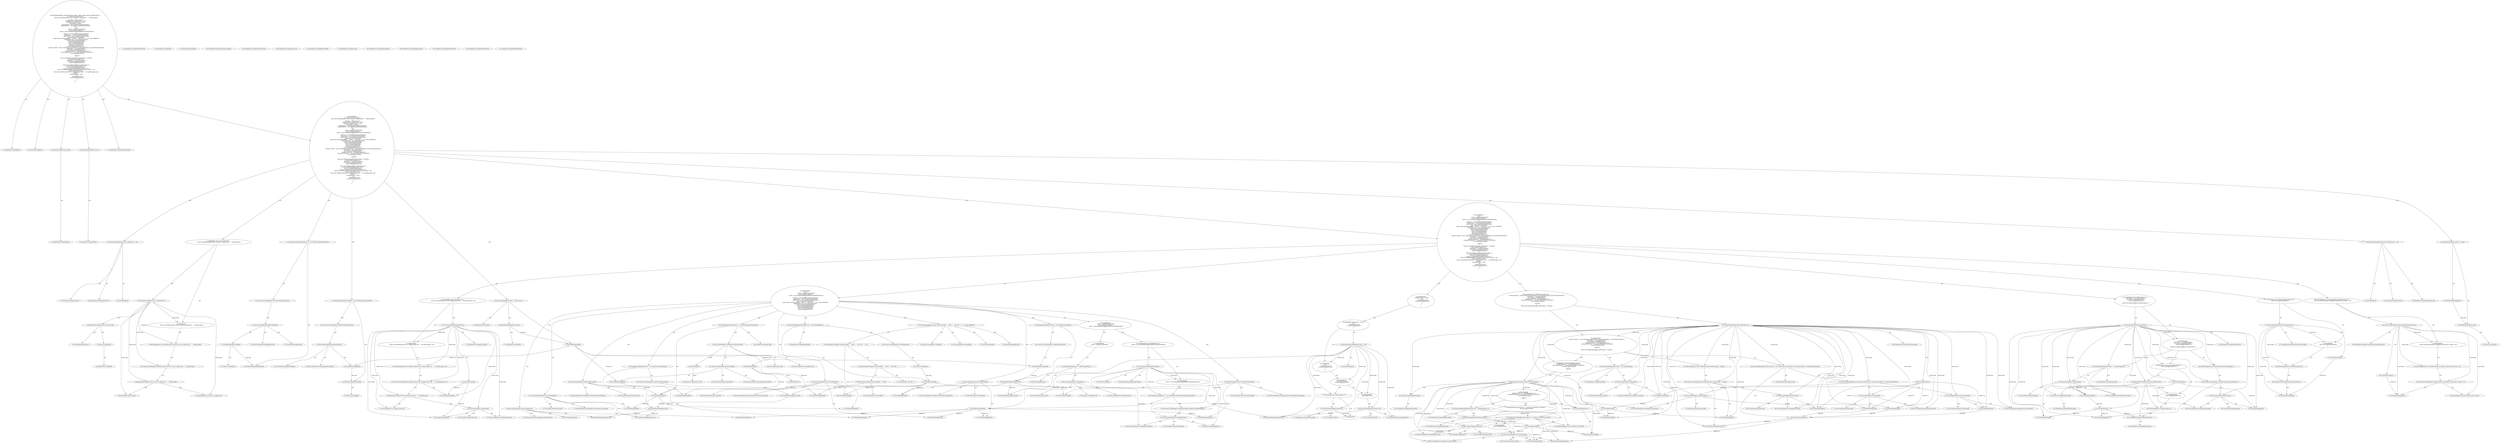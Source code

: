 digraph "parse#?,Project,Object" {
0 [label="2:CtTypeReferenceImpl@void" shape=ellipse]
1 [label="2:CtVirtualElement@parse" shape=ellipse]
2 [label="2:CtParameterImpl@Project project" shape=ellipse]
3 [label="2:CtTypeReferenceImpl@Project" shape=ellipse]
4 [label="2:CtParameterImpl@Object source" shape=ellipse]
5 [label="2:CtTypeReferenceImpl@Object" shape=ellipse]
6 [label="2:CtTypeReferenceImpl@BuildException" shape=ellipse]
7 [label="3:CtVariableReadImpl@source" shape=ellipse]
8 [label="3:CtTypeAccessImpl@File" shape=ellipse]
9 [label="3:CtTypeReferenceImpl@File" shape=ellipse]
10 [label="3:CtBinaryOperatorImpl@(source instanceof File)" shape=ellipse]
11 [label="3:CtUnaryOperatorImpl@!(source instanceof File)" shape=ellipse]
12 [label="4:CtTypeReferenceImpl@BuildException" shape=ellipse]
13 [label="4:CtLiteralImpl@\"Only File source supported by \"" shape=ellipse]
14 [label="4:CtLiteralImpl@\"default plugin\"" shape=ellipse]
15 [label="4:CtBinaryOperatorImpl@\"Only File source supported by \" + \"default plugin\"" shape=ellipse]
16 [label="4:CtConstructorCallImpl@new BuildException(\"Only File source supported by \" + \"default plugin\")" shape=ellipse]
17 [label="4:CtThrowImpl@throw new BuildException(\"Only File source supported by \" + \"default plugin\")" shape=ellipse]
18 [label="3:CtBlockImpl@\{
    throw new BuildException(\"Only File source supported by \" + \"default plugin\");
\}" shape=ellipse]
19 [label="3:CtIfImpl@if (!(source instanceof File)) \{
    throw new BuildException(\"Only File source supported by \" + \"default plugin\");
\}" shape=ellipse]
20 [label="6:CtTypeReferenceImpl@File" shape=ellipse]
21 [label="6:CtVariableReadImpl@((File) (source))" shape=ellipse]
22 [label="6:CtTypeReferenceImpl@File" shape=ellipse]
23 [label="6:CtVirtualElement@bFile" shape=ellipse]
24 [label="6:CtLocalVariableImpl@File bFile = ((File) (source))" shape=ellipse]
25 [label="7:CtTypeReferenceImpl@FileInputStream" shape=ellipse]
26 [label="7:CtLiteralImpl@null" shape=ellipse]
27 [label="7:CtVirtualElement@inputStream" shape=ellipse]
28 [label="7:CtLocalVariableImpl@FileInputStream inputStream = null" shape=ellipse]
29 [label="8:CtTypeReferenceImpl@InputSource" shape=ellipse]
30 [label="8:CtLiteralImpl@null" shape=ellipse]
31 [label="8:CtVirtualElement@inputSource" shape=ellipse]
32 [label="8:CtLocalVariableImpl@InputSource inputSource = null" shape=ellipse]
33 [label="9:CtFieldWriteImpl@this.project" shape=ellipse]
34 [label="9:CtThisAccessImpl@this" shape=ellipse]
35 [label="9:CtVariableReadImpl@project" shape=ellipse]
36 [label="9:CtAssignmentImpl@this.project = project" shape=ellipse]
37 [label="10:CtFieldWriteImpl@this.buildFile" shape=ellipse]
38 [label="10:CtThisAccessImpl@this" shape=ellipse]
39 [label="10:CtTypeReferenceImpl@File" shape=ellipse]
40 [label="10:CtExecutableReferenceImpl@getAbsolutePath()" shape=ellipse]
41 [label="10:CtVirtualElement@getAbsolutePath" shape=ellipse]
42 [label="10:CtVariableReadImpl@bFile" shape=ellipse]
43 [label="10:CtInvocationImpl@bFile.getAbsolutePath()" shape=ellipse]
44 [label="10:CtConstructorCallImpl@new File(bFile.getAbsolutePath())" shape=ellipse]
45 [label="10:CtAssignmentImpl@this.buildFile = new File(bFile.getAbsolutePath())" shape=ellipse]
46 [label="11:CtFieldWriteImpl@buildFileParent" shape=ellipse]
47 [label="11:CtTypeReferenceImpl@File" shape=ellipse]
48 [label="11:CtExecutableReferenceImpl@getParent()" shape=ellipse]
49 [label="11:CtVirtualElement@getParent" shape=ellipse]
50 [label="11:CtThisAccessImpl@this" shape=ellipse]
51 [label="11:CtFieldReadImpl@this.buildFile" shape=ellipse]
52 [label="11:CtInvocationImpl@this.buildFile.getParent()" shape=ellipse]
53 [label="11:CtConstructorCallImpl@new File(this.buildFile.getParent())" shape=ellipse]
54 [label="11:CtAssignmentImpl@buildFileParent = new File(this.buildFile.getParent())" shape=ellipse]
55 [label="14:CtFieldWriteImpl@parser" shape=ellipse]
56 [label="14:CtExecutableReferenceImpl@getParser()" shape=ellipse]
57 [label="14:CtVirtualElement@getParser" shape=ellipse]
58 [label="14:CtTypeAccessImpl@JAXPUtils" shape=ellipse]
59 [label="14:CtInvocationImpl@JAXPUtils.getParser()" shape=ellipse]
60 [label="14:CtAssignmentImpl@parser = JAXPUtils.getParser()" shape=ellipse]
61 [label="13:CtBlockImpl@\{
    parser = JAXPUtils.getParser();
\}" shape=ellipse]
62 [label="15:CtVirtualElement@e" shape=ellipse]
63 [label="15:CtTypeReferenceImpl@BuildException" shape=ellipse]
64 [label="15:CtCatchVariableImpl@BuildException e" shape=ellipse]
65 [label="16:CtFieldWriteImpl@parser" shape=ellipse]
66 [label="16:CtTypeReferenceImpl@XMLReaderAdapter" shape=ellipse]
67 [label="16:CtExecutableReferenceImpl@getXMLReader()" shape=ellipse]
68 [label="16:CtVirtualElement@getXMLReader" shape=ellipse]
69 [label="16:CtTypeAccessImpl@JAXPUtils" shape=ellipse]
70 [label="16:CtInvocationImpl@JAXPUtils.getXMLReader()" shape=ellipse]
71 [label="16:CtConstructorCallImpl@new XMLReaderAdapter(JAXPUtils.getXMLReader())" shape=ellipse]
72 [label="16:CtAssignmentImpl@parser = new XMLReaderAdapter(JAXPUtils.getXMLReader())" shape=ellipse]
73 [label="15:CtBlockImpl@\{
    parser = new XMLReaderAdapter(JAXPUtils.getXMLReader());
\}" shape=ellipse]
74 [label="15:CtCatchImpl@ catch (BuildException e) \{
    parser = new XMLReaderAdapter(JAXPUtils.getXMLReader());
\}" shape=ellipse]
75 [label="13:CtTryImpl@try \{
    parser = JAXPUtils.getParser();
\} catch (BuildException e) \{
    parser = new XMLReaderAdapter(JAXPUtils.getXMLReader());
\}" shape=ellipse]
76 [label="18:CtTypeReferenceImpl@String" shape=ellipse]
77 [label="18:CtExecutableReferenceImpl@toURI()" shape=ellipse]
78 [label="18:CtVirtualElement@toURI" shape=ellipse]
79 [label="18:CtFieldReadImpl@fu" shape=ellipse]
80 [label="18:CtExecutableReferenceImpl@getAbsolutePath()" shape=ellipse]
81 [label="18:CtVirtualElement@getAbsolutePath" shape=ellipse]
82 [label="18:CtVariableReadImpl@bFile" shape=ellipse]
83 [label="18:CtInvocationImpl@bFile.getAbsolutePath()" shape=ellipse]
84 [label="18:CtInvocationImpl@fu.toURI(bFile.getAbsolutePath())" shape=ellipse]
85 [label="18:CtVirtualElement@uri" shape=ellipse]
86 [label="18:CtLocalVariableImpl@String uri = fu.toURI(bFile.getAbsolutePath())" shape=ellipse]
87 [label="19:CtVariableWriteImpl@inputStream" shape=ellipse]
88 [label="19:CtTypeReferenceImpl@FileInputStream" shape=ellipse]
89 [label="19:CtVariableReadImpl@bFile" shape=ellipse]
90 [label="19:CtConstructorCallImpl@new FileInputStream(bFile)" shape=ellipse]
91 [label="19:CtAssignmentImpl@inputStream = new FileInputStream(bFile)" shape=ellipse]
92 [label="20:CtVariableWriteImpl@inputSource" shape=ellipse]
93 [label="20:CtTypeReferenceImpl@InputSource" shape=ellipse]
94 [label="20:CtVariableReadImpl@inputStream" shape=ellipse]
95 [label="20:CtConstructorCallImpl@new InputSource(inputStream)" shape=ellipse]
96 [label="20:CtAssignmentImpl@inputSource = new InputSource(inputStream)" shape=ellipse]
97 [label="21:CtExecutableReferenceImpl@setSystemId(java.lang.String)" shape=ellipse]
98 [label="21:CtVirtualElement@setSystemId" shape=ellipse]
99 [label="21:CtVariableReadImpl@inputSource" shape=ellipse]
100 [label="21:CtVariableReadImpl@uri" shape=ellipse]
101 [label="21:CtInvocationImpl@inputSource.setSystemId(uri)" shape=ellipse]
102 [label="22:CtExecutableReferenceImpl@log()" shape=ellipse]
103 [label="22:CtVirtualElement@log" shape=ellipse]
104 [label="22:CtVariableReadImpl@project" shape=ellipse]
105 [label="22:CtLiteralImpl@\"parsing buildfile \"" shape=ellipse]
106 [label="22:CtVariableReadImpl@bFile" shape=ellipse]
107 [label="22:CtBinaryOperatorImpl@(\"parsing buildfile \" + bFile)" shape=ellipse]
108 [label="22:CtLiteralImpl@\" with URI = \"" shape=ellipse]
109 [label="22:CtBinaryOperatorImpl@((\"parsing buildfile \" + bFile) + \" with URI = \")" shape=ellipse]
110 [label="22:CtVariableReadImpl@uri" shape=ellipse]
111 [label="22:CtBinaryOperatorImpl@((\"parsing buildfile \" + bFile) + \" with URI = \") + uri" shape=ellipse]
112 [label="22:CtTypeAccessImpl@MSG_VERBOSE" shape=ellipse]
113 [label="22:CtInvocationImpl@project.log(((\"parsing buildfile \" + bFile) + \" with URI = \") + uri, MSG_VERBOSE)" shape=ellipse]
114 [label="23:CtTypeReferenceImpl@HandlerBase" shape=ellipse]
115 [label="23:CtTypeReferenceImpl@RootHandler" shape=ellipse]
116 [label="23:CtThisAccessImpl@this" shape=ellipse]
117 [label="23:CtConstructorCallImpl@new RootHandler(this)" shape=ellipse]
118 [label="23:CtVirtualElement@hb" shape=ellipse]
119 [label="23:CtLocalVariableImpl@HandlerBase hb = new RootHandler(this)" shape=ellipse]
120 [label="24:CtExecutableReferenceImpl@setDocumentHandler(HandlerBase)" shape=ellipse]
121 [label="24:CtVirtualElement@setDocumentHandler" shape=ellipse]
122 [label="24:CtFieldReadImpl@parser" shape=ellipse]
123 [label="24:CtVariableReadImpl@hb" shape=ellipse]
124 [label="24:CtInvocationImpl@parser.setDocumentHandler(hb)" shape=ellipse]
125 [label="25:CtExecutableReferenceImpl@setEntityResolver(HandlerBase)" shape=ellipse]
126 [label="25:CtVirtualElement@setEntityResolver" shape=ellipse]
127 [label="25:CtFieldReadImpl@parser" shape=ellipse]
128 [label="25:CtVariableReadImpl@hb" shape=ellipse]
129 [label="25:CtInvocationImpl@parser.setEntityResolver(hb)" shape=ellipse]
130 [label="26:CtExecutableReferenceImpl@setErrorHandler(HandlerBase)" shape=ellipse]
131 [label="26:CtVirtualElement@setErrorHandler" shape=ellipse]
132 [label="26:CtFieldReadImpl@parser" shape=ellipse]
133 [label="26:CtVariableReadImpl@hb" shape=ellipse]
134 [label="26:CtInvocationImpl@parser.setErrorHandler(hb)" shape=ellipse]
135 [label="27:CtExecutableReferenceImpl@setDTDHandler(HandlerBase)" shape=ellipse]
136 [label="27:CtVirtualElement@setDTDHandler" shape=ellipse]
137 [label="27:CtFieldReadImpl@parser" shape=ellipse]
138 [label="27:CtVariableReadImpl@hb" shape=ellipse]
139 [label="27:CtInvocationImpl@parser.setDTDHandler(hb)" shape=ellipse]
140 [label="28:CtExecutableReferenceImpl@parse(InputSource)" shape=ellipse]
141 [label="28:CtVirtualElement@parse" shape=ellipse]
142 [label="28:CtFieldReadImpl@parser" shape=ellipse]
143 [label="28:CtVariableReadImpl@inputSource" shape=ellipse]
144 [label="28:CtInvocationImpl@parser.parse(inputSource)" shape=ellipse]
145 [label="12:CtBlockImpl@\{
    try \{
        parser = JAXPUtils.getParser();
    \} catch (BuildException e) \{
        parser = new XMLReaderAdapter(JAXPUtils.getXMLReader());
    \}
    String uri = fu.toURI(bFile.getAbsolutePath());
    inputStream = new FileInputStream(bFile);
    inputSource = new InputSource(inputStream);
    inputSource.setSystemId(uri);
    project.log(((\"parsing buildfile \" + bFile) + \" with URI = \") + uri, MSG_VERBOSE);
    HandlerBase hb = new RootHandler(this);
    parser.setDocumentHandler(hb);
    parser.setEntityResolver(hb);
    parser.setErrorHandler(hb);
    parser.setDTDHandler(hb);
    parser.parse(inputSource);
\}" shape=ellipse]
146 [label="29:CtVirtualElement@exc" shape=ellipse]
147 [label="29:CtTypeReferenceImpl@SAXParseException" shape=ellipse]
148 [label="29:CtCatchVariableImpl@SAXParseException exc" shape=ellipse]
149 [label="30:CtTypeReferenceImpl@Location" shape=ellipse]
150 [label="31:CtTypeReferenceImpl@Location" shape=ellipse]
151 [label="31:CtExecutableReferenceImpl@getSystemId()" shape=ellipse]
152 [label="31:CtVirtualElement@getSystemId" shape=ellipse]
153 [label="31:CtVariableReadImpl@exc" shape=ellipse]
154 [label="31:CtInvocationImpl@exc.getSystemId()" shape=ellipse]
155 [label="31:CtExecutableReferenceImpl@getLineNumber()" shape=ellipse]
156 [label="31:CtVirtualElement@getLineNumber" shape=ellipse]
157 [label="31:CtVariableReadImpl@exc" shape=ellipse]
158 [label="31:CtInvocationImpl@exc.getLineNumber()" shape=ellipse]
159 [label="31:CtExecutableReferenceImpl@getColumnNumber()" shape=ellipse]
160 [label="31:CtVirtualElement@getColumnNumber" shape=ellipse]
161 [label="31:CtVariableReadImpl@exc" shape=ellipse]
162 [label="31:CtInvocationImpl@exc.getColumnNumber()" shape=ellipse]
163 [label="31:CtConstructorCallImpl@new Location(exc.getSystemId(), exc.getLineNumber(), exc.getColumnNumber())" shape=ellipse]
164 [label="30:CtVirtualElement@location" shape=ellipse]
165 [label="30:CtLocalVariableImpl@Location location = new Location(exc.getSystemId(), exc.getLineNumber(), exc.getColumnNumber())" shape=ellipse]
166 [label="32:CtTypeReferenceImpl@Throwable" shape=ellipse]
167 [label="32:CtExecutableReferenceImpl@getException()" shape=ellipse]
168 [label="32:CtVirtualElement@getException" shape=ellipse]
169 [label="32:CtVariableReadImpl@exc" shape=ellipse]
170 [label="32:CtInvocationImpl@exc.getException()" shape=ellipse]
171 [label="32:CtVirtualElement@t" shape=ellipse]
172 [label="32:CtLocalVariableImpl@Throwable t = exc.getException()" shape=ellipse]
173 [label="33:CtVariableReadImpl@t" shape=ellipse]
174 [label="33:CtTypeAccessImpl@BuildException" shape=ellipse]
175 [label="33:CtTypeReferenceImpl@BuildException" shape=ellipse]
176 [label="33:CtBinaryOperatorImpl@t instanceof BuildException" shape=ellipse]
177 [label="34:CtTypeReferenceImpl@BuildException" shape=ellipse]
178 [label="34:CtVariableReadImpl@((BuildException) (t))" shape=ellipse]
179 [label="34:CtTypeReferenceImpl@BuildException" shape=ellipse]
180 [label="34:CtVirtualElement@be" shape=ellipse]
181 [label="34:CtLocalVariableImpl@BuildException be = ((BuildException) (t))" shape=ellipse]
182 [label="35:CtExecutableReferenceImpl@getLocation()" shape=ellipse]
183 [label="35:CtVirtualElement@getLocation" shape=ellipse]
184 [label="35:CtVariableReadImpl@be" shape=ellipse]
185 [label="35:CtInvocationImpl@be.getLocation()" shape=ellipse]
186 [label="35:CtFieldReadImpl@Location.UNKNOWN_LOCATION" shape=ellipse]
187 [label="35:CtBinaryOperatorImpl@be.getLocation() == Location.UNKNOWN_LOCATION" shape=ellipse]
188 [label="36:CtExecutableReferenceImpl@setLocation(Location)" shape=ellipse]
189 [label="36:CtVirtualElement@setLocation" shape=ellipse]
190 [label="36:CtVariableReadImpl@be" shape=ellipse]
191 [label="36:CtVariableReadImpl@location" shape=ellipse]
192 [label="36:CtInvocationImpl@be.setLocation(location)" shape=ellipse]
193 [label="35:CtBlockImpl@\{
    be.setLocation(location);
\}" shape=ellipse]
194 [label="35:CtIfImpl@if (be.getLocation() == Location.UNKNOWN_LOCATION) \{
    be.setLocation(location);
\}" shape=ellipse]
195 [label="38:CtVariableReadImpl@be" shape=ellipse]
196 [label="38:CtThrowImpl@throw be" shape=ellipse]
197 [label="33:CtBlockImpl@\{
    BuildException be = ((BuildException) (t));
    if (be.getLocation() == Location.UNKNOWN_LOCATION) \{
        be.setLocation(location);
    \}
    throw be;
\}" shape=ellipse]
198 [label="33:CtIfImpl@if (t instanceof BuildException) \{
    BuildException be = ((BuildException) (t));
    if (be.getLocation() == Location.UNKNOWN_LOCATION) \{
        be.setLocation(location);
    \}
    throw be;
\}" shape=ellipse]
199 [label="40:CtTypeReferenceImpl@BuildException" shape=ellipse]
200 [label="40:CtExecutableReferenceImpl@getMessage()" shape=ellipse]
201 [label="40:CtVirtualElement@getMessage" shape=ellipse]
202 [label="40:CtVariableReadImpl@exc" shape=ellipse]
203 [label="40:CtInvocationImpl@exc.getMessage()" shape=ellipse]
204 [label="40:CtVariableReadImpl@t" shape=ellipse]
205 [label="40:CtVariableReadImpl@location" shape=ellipse]
206 [label="40:CtConstructorCallImpl@new BuildException(exc.getMessage(), t, location)" shape=ellipse]
207 [label="40:CtThrowImpl@throw new BuildException(exc.getMessage(), t, location)" shape=ellipse]
208 [label="29:CtBlockImpl@\{
    Location location = new Location(exc.getSystemId(), exc.getLineNumber(), exc.getColumnNumber());
    Throwable t = exc.getException();
    if (t instanceof BuildException) \{
        BuildException be = ((BuildException) (t));
        if (be.getLocation() == Location.UNKNOWN_LOCATION) \{
            be.setLocation(location);
        \}
        throw be;
    \}
    throw new BuildException(exc.getMessage(), t, location);
\}" shape=ellipse]
209 [label="29:CtCatchImpl@ catch (SAXParseException exc) \{
    Location location = new Location(exc.getSystemId(), exc.getLineNumber(), exc.getColumnNumber());
    Throwable t = exc.getException();
    if (t instanceof BuildException) \{
        BuildException be = ((BuildException) (t));
        if (be.getLocation() == Location.UNKNOWN_LOCATION) \{
            be.setLocation(location);
        \}
        throw be;
    \}
    throw new BuildException(exc.getMessage(), t, location);
\}" shape=ellipse]
210 [label="41:CtVirtualElement@exc" shape=ellipse]
211 [label="41:CtTypeReferenceImpl@SAXException" shape=ellipse]
212 [label="41:CtCatchVariableImpl@SAXException exc" shape=ellipse]
213 [label="42:CtTypeReferenceImpl@Throwable" shape=ellipse]
214 [label="42:CtExecutableReferenceImpl@getException()" shape=ellipse]
215 [label="42:CtVirtualElement@getException" shape=ellipse]
216 [label="42:CtVariableReadImpl@exc" shape=ellipse]
217 [label="42:CtInvocationImpl@exc.getException()" shape=ellipse]
218 [label="42:CtVirtualElement@t" shape=ellipse]
219 [label="42:CtLocalVariableImpl@Throwable t = exc.getException()" shape=ellipse]
220 [label="43:CtVariableReadImpl@t" shape=ellipse]
221 [label="43:CtTypeAccessImpl@BuildException" shape=ellipse]
222 [label="43:CtTypeReferenceImpl@BuildException" shape=ellipse]
223 [label="43:CtBinaryOperatorImpl@t instanceof BuildException" shape=ellipse]
224 [label="44:CtVariableReadImpl@((BuildException) (t))" shape=ellipse]
225 [label="44:CtTypeReferenceImpl@BuildException" shape=ellipse]
226 [label="44:CtThrowImpl@throw ((BuildException) (t))" shape=ellipse]
227 [label="43:CtBlockImpl@\{
    throw ((BuildException) (t));
\}" shape=ellipse]
228 [label="43:CtIfImpl@if (t instanceof BuildException) \{
    throw ((BuildException) (t));
\}" shape=ellipse]
229 [label="46:CtTypeReferenceImpl@BuildException" shape=ellipse]
230 [label="46:CtExecutableReferenceImpl@getMessage()" shape=ellipse]
231 [label="46:CtVirtualElement@getMessage" shape=ellipse]
232 [label="46:CtVariableReadImpl@exc" shape=ellipse]
233 [label="46:CtInvocationImpl@exc.getMessage()" shape=ellipse]
234 [label="46:CtVariableReadImpl@t" shape=ellipse]
235 [label="46:CtConstructorCallImpl@new BuildException(exc.getMessage(), t)" shape=ellipse]
236 [label="46:CtThrowImpl@throw new BuildException(exc.getMessage(), t)" shape=ellipse]
237 [label="41:CtBlockImpl@\{
    Throwable t = exc.getException();
    if (t instanceof BuildException) \{
        throw ((BuildException) (t));
    \}
    throw new BuildException(exc.getMessage(), t);
\}" shape=ellipse]
238 [label="41:CtCatchImpl@ catch (SAXException exc) \{
    Throwable t = exc.getException();
    if (t instanceof BuildException) \{
        throw ((BuildException) (t));
    \}
    throw new BuildException(exc.getMessage(), t);
\}" shape=ellipse]
239 [label="47:CtVirtualElement@exc" shape=ellipse]
240 [label="47:CtTypeReferenceImpl@FileNotFoundException" shape=ellipse]
241 [label="47:CtCatchVariableImpl@FileNotFoundException exc" shape=ellipse]
242 [label="48:CtTypeReferenceImpl@BuildException" shape=ellipse]
243 [label="48:CtVariableReadImpl@exc" shape=ellipse]
244 [label="48:CtConstructorCallImpl@new BuildException(exc)" shape=ellipse]
245 [label="48:CtThrowImpl@throw new BuildException(exc)" shape=ellipse]
246 [label="47:CtBlockImpl@\{
    throw new BuildException(exc);
\}" shape=ellipse]
247 [label="47:CtCatchImpl@ catch (FileNotFoundException exc) \{
    throw new BuildException(exc);
\}" shape=ellipse]
248 [label="49:CtVirtualElement@exc" shape=ellipse]
249 [label="49:CtTypeReferenceImpl@UnsupportedEncodingException" shape=ellipse]
250 [label="49:CtCatchVariableImpl@UnsupportedEncodingException exc" shape=ellipse]
251 [label="50:CtTypeReferenceImpl@BuildException" shape=ellipse]
252 [label="50:CtLiteralImpl@\"Encoding of project file is invalid.\"" shape=ellipse]
253 [label="50:CtVariableReadImpl@exc" shape=ellipse]
254 [label="50:CtConstructorCallImpl@new BuildException(\"Encoding of project file is invalid.\", exc)" shape=ellipse]
255 [label="50:CtThrowImpl@throw new BuildException(\"Encoding of project file is invalid.\", exc)" shape=ellipse]
256 [label="49:CtBlockImpl@\{
    throw new BuildException(\"Encoding of project file is invalid.\", exc);
\}" shape=ellipse]
257 [label="49:CtCatchImpl@ catch (UnsupportedEncodingException exc) \{
    throw new BuildException(\"Encoding of project file is invalid.\", exc);
\}" shape=ellipse]
258 [label="51:CtVirtualElement@exc" shape=ellipse]
259 [label="51:CtTypeReferenceImpl@IOException" shape=ellipse]
260 [label="51:CtCatchVariableImpl@IOException exc" shape=ellipse]
261 [label="52:CtTypeReferenceImpl@BuildException" shape=ellipse]
262 [label="52:CtLiteralImpl@\"Error reading project file: \"" shape=ellipse]
263 [label="52:CtExecutableReferenceImpl@getMessage()" shape=ellipse]
264 [label="52:CtVirtualElement@getMessage" shape=ellipse]
265 [label="52:CtVariableReadImpl@exc" shape=ellipse]
266 [label="52:CtInvocationImpl@exc.getMessage()" shape=ellipse]
267 [label="52:CtBinaryOperatorImpl@\"Error reading project file: \" + exc.getMessage()" shape=ellipse]
268 [label="52:CtVariableReadImpl@exc" shape=ellipse]
269 [label="52:CtConstructorCallImpl@new BuildException(\"Error reading project file: \" + exc.getMessage(), exc)" shape=ellipse]
270 [label="52:CtThrowImpl@throw new BuildException(\"Error reading project file: \" + exc.getMessage(), exc)" shape=ellipse]
271 [label="51:CtBlockImpl@\{
    throw new BuildException(\"Error reading project file: \" + exc.getMessage(), exc);
\}" shape=ellipse]
272 [label="51:CtCatchImpl@ catch (IOException exc) \{
    throw new BuildException(\"Error reading project file: \" + exc.getMessage(), exc);
\}" shape=ellipse]
273 [label="54:CtVariableReadImpl@inputStream" shape=ellipse]
274 [label="54:CtLiteralImpl@null" shape=ellipse]
275 [label="54:CtBinaryOperatorImpl@inputStream != null" shape=ellipse]
276 [label="56:CtExecutableReferenceImpl@close()" shape=ellipse]
277 [label="56:CtVirtualElement@close" shape=ellipse]
278 [label="56:CtVariableReadImpl@inputStream" shape=ellipse]
279 [label="56:CtInvocationImpl@inputStream.close()" shape=ellipse]
280 [label="55:CtBlockImpl@\{
    inputStream.close();
\}" shape=ellipse]
281 [label="57:CtVirtualElement@ioe" shape=ellipse]
282 [label="57:CtTypeReferenceImpl@IOException" shape=ellipse]
283 [label="57:CtCatchVariableImpl@IOException ioe" shape=ellipse]
284 [label="57:CtBlockImpl@\{
\}" shape=ellipse]
285 [label="57:CtCatchImpl@ catch (IOException ioe) \{
\}" shape=ellipse]
286 [label="55:CtTryImpl@try \{
    inputStream.close();
\} catch (IOException ioe) \{
\}" shape=ellipse]
287 [label="54:CtBlockImpl@\{
    try \{
        inputStream.close();
    \} catch (IOException ioe) \{
    \}
\}" shape=ellipse]
288 [label="54:CtIfImpl@if (inputStream != null) \{
    try \{
        inputStream.close();
    \} catch (IOException ioe) \{
    \}
\}" shape=ellipse]
289 [label="53:CtBlockImpl@\{
    if (inputStream != null) \{
        try \{
            inputStream.close();
        \} catch (IOException ioe) \{
        \}
    \}
\}" shape=ellipse]
290 [label="12:CtTryImpl@try \{
    try \{
        parser = JAXPUtils.getParser();
    \} catch (BuildException e) \{
        parser = new XMLReaderAdapter(JAXPUtils.getXMLReader());
    \}
    String uri = fu.toURI(bFile.getAbsolutePath());
    inputStream = new FileInputStream(bFile);
    inputSource = new InputSource(inputStream);
    inputSource.setSystemId(uri);
    project.log(((\"parsing buildfile \" + bFile) + \" with URI = \") + uri, MSG_VERBOSE);
    HandlerBase hb = new RootHandler(this);
    parser.setDocumentHandler(hb);
    parser.setEntityResolver(hb);
    parser.setErrorHandler(hb);
    parser.setDTDHandler(hb);
    parser.parse(inputSource);
\} catch (SAXParseException exc) \{
    Location location = new Location(exc.getSystemId(), exc.getLineNumber(), exc.getColumnNumber());
    Throwable t = exc.getException();
    if (t instanceof BuildException) \{
        BuildException be = ((BuildException) (t));
        if (be.getLocation() == Location.UNKNOWN_LOCATION) \{
            be.setLocation(location);
        \}
        throw be;
    \}
    throw new BuildException(exc.getMessage(), t, location);
\} catch (SAXException exc) \{
    Throwable t = exc.getException();
    if (t instanceof BuildException) \{
        throw ((BuildException) (t));
    \}
    throw new BuildException(exc.getMessage(), t);
\} catch (FileNotFoundException exc) \{
    throw new BuildException(exc);
\} catch (UnsupportedEncodingException exc) \{
    throw new BuildException(\"Encoding of project file is invalid.\", exc);
\} catch (IOException exc) \{
    throw new BuildException(\"Error reading project file: \" + exc.getMessage(), exc);
\} finally \{
    if (inputStream != null) \{
        try \{
            inputStream.close();
        \} catch (IOException ioe) \{
        \}
    \}
\}" shape=ellipse]
291 [label="2:CtBlockImpl@\{
    if (!(source instanceof File)) \{
        throw new BuildException(\"Only File source supported by \" + \"default plugin\");
    \}
    File bFile = ((File) (source));
    FileInputStream inputStream = null;
    InputSource inputSource = null;
    this.project = project;
    this.buildFile = new File(bFile.getAbsolutePath());
    buildFileParent = new File(this.buildFile.getParent());
    try \{
        try \{
            parser = JAXPUtils.getParser();
        \} catch (BuildException e) \{
            parser = new XMLReaderAdapter(JAXPUtils.getXMLReader());
        \}
        String uri = fu.toURI(bFile.getAbsolutePath());
        inputStream = new FileInputStream(bFile);
        inputSource = new InputSource(inputStream);
        inputSource.setSystemId(uri);
        project.log(((\"parsing buildfile \" + bFile) + \" with URI = \") + uri, MSG_VERBOSE);
        HandlerBase hb = new RootHandler(this);
        parser.setDocumentHandler(hb);
        parser.setEntityResolver(hb);
        parser.setErrorHandler(hb);
        parser.setDTDHandler(hb);
        parser.parse(inputSource);
    \} catch (SAXParseException exc) \{
        Location location = new Location(exc.getSystemId(), exc.getLineNumber(), exc.getColumnNumber());
        Throwable t = exc.getException();
        if (t instanceof BuildException) \{
            BuildException be = ((BuildException) (t));
            if (be.getLocation() == Location.UNKNOWN_LOCATION) \{
                be.setLocation(location);
            \}
            throw be;
        \}
        throw new BuildException(exc.getMessage(), t, location);
    \} catch (SAXException exc) \{
        Throwable t = exc.getException();
        if (t instanceof BuildException) \{
            throw ((BuildException) (t));
        \}
        throw new BuildException(exc.getMessage(), t);
    \} catch (FileNotFoundException exc) \{
        throw new BuildException(exc);
    \} catch (UnsupportedEncodingException exc) \{
        throw new BuildException(\"Encoding of project file is invalid.\", exc);
    \} catch (IOException exc) \{
        throw new BuildException(\"Error reading project file: \" + exc.getMessage(), exc);
    \} finally \{
        if (inputStream != null) \{
            try \{
                inputStream.close();
            \} catch (IOException ioe) \{
            \}
        \}
    \}
\}" shape=ellipse]
292 [label="2:CtMethodImpl@public void parse(Project project, Object source) throws BuildException \{
    if (!(source instanceof File)) \{
        throw new BuildException(\"Only File source supported by \" + \"default plugin\");
    \}
    File bFile = ((File) (source));
    FileInputStream inputStream = null;
    InputSource inputSource = null;
    this.project = project;
    this.buildFile = new File(bFile.getAbsolutePath());
    buildFileParent = new File(this.buildFile.getParent());
    try \{
        try \{
            parser = JAXPUtils.getParser();
        \} catch (BuildException e) \{
            parser = new XMLReaderAdapter(JAXPUtils.getXMLReader());
        \}
        String uri = fu.toURI(bFile.getAbsolutePath());
        inputStream = new FileInputStream(bFile);
        inputSource = new InputSource(inputStream);
        inputSource.setSystemId(uri);
        project.log(((\"parsing buildfile \" + bFile) + \" with URI = \") + uri, MSG_VERBOSE);
        HandlerBase hb = new RootHandler(this);
        parser.setDocumentHandler(hb);
        parser.setEntityResolver(hb);
        parser.setErrorHandler(hb);
        parser.setDTDHandler(hb);
        parser.parse(inputSource);
    \} catch (SAXParseException exc) \{
        Location location = new Location(exc.getSystemId(), exc.getLineNumber(), exc.getColumnNumber());
        Throwable t = exc.getException();
        if (t instanceof BuildException) \{
            BuildException be = ((BuildException) (t));
            if (be.getLocation() == Location.UNKNOWN_LOCATION) \{
                be.setLocation(location);
            \}
            throw be;
        \}
        throw new BuildException(exc.getMessage(), t, location);
    \} catch (SAXException exc) \{
        Throwable t = exc.getException();
        if (t instanceof BuildException) \{
            throw ((BuildException) (t));
        \}
        throw new BuildException(exc.getMessage(), t);
    \} catch (FileNotFoundException exc) \{
        throw new BuildException(exc);
    \} catch (UnsupportedEncodingException exc) \{
        throw new BuildException(\"Encoding of project file is invalid.\", exc);
    \} catch (IOException exc) \{
        throw new BuildException(\"Error reading project file: \" + exc.getMessage(), exc);
    \} finally \{
        if (inputStream != null) \{
            try \{
                inputStream.close();
            \} catch (IOException ioe) \{
            \}
        \}
    \}
\}" shape=ellipse]
293 [label="18:Delete@DELETE" shape=ellipse]
294 [label="18:Insert@INSERT" shape=ellipse]
295 [label="18:CtTypeAccessImpl@FILE_UTILS" shape=ellipse]
2 -> 3 [label="AST"];
4 -> 5 [label="AST"];
8 -> 9 [label="AST"];
10 -> 7 [label="AST"];
10 -> 8 [label="AST"];
11 -> 10 [label="AST"];
11 -> 18 [label="Control Dep"];
11 -> 17 [label="Control Dep"];
11 -> 16 [label="Control Dep"];
11 -> 15 [label="Control Dep"];
11 -> 13 [label="Control Dep"];
11 -> 14 [label="Control Dep"];
15 -> 13 [label="AST"];
15 -> 14 [label="AST"];
16 -> 15 [label="AST"];
17 -> 16 [label="AST"];
18 -> 17 [label="AST"];
19 -> 11 [label="AST"];
19 -> 18 [label="AST"];
21 -> 22 [label="AST"];
21 -> 23 [label="Data Dep"];
23 -> 42 [label="Define-Use"];
23 -> 82 [label="Define-Use"];
23 -> 89 [label="Define-Use"];
23 -> 106 [label="Define-Use"];
24 -> 23 [label="AST"];
24 -> 20 [label="AST"];
24 -> 21 [label="AST"];
28 -> 27 [label="AST"];
28 -> 25 [label="AST"];
28 -> 26 [label="AST"];
32 -> 31 [label="AST"];
32 -> 29 [label="AST"];
32 -> 30 [label="AST"];
33 -> 34 [label="AST"];
35 -> 33 [label="Data Dep"];
36 -> 33 [label="AST"];
36 -> 35 [label="AST"];
37 -> 38 [label="AST"];
42 -> 37 [label="Data Dep"];
43 -> 41 [label="AST"];
43 -> 42 [label="AST"];
43 -> 40 [label="AST"];
44 -> 43 [label="AST"];
45 -> 37 [label="AST"];
45 -> 44 [label="AST"];
51 -> 50 [label="AST"];
51 -> 46 [label="Data Dep"];
52 -> 49 [label="AST"];
52 -> 51 [label="AST"];
52 -> 48 [label="AST"];
53 -> 52 [label="AST"];
54 -> 46 [label="AST"];
54 -> 53 [label="AST"];
59 -> 57 [label="AST"];
59 -> 58 [label="AST"];
59 -> 56 [label="AST"];
60 -> 55 [label="AST"];
60 -> 59 [label="AST"];
61 -> 60 [label="AST"];
64 -> 62 [label="AST"];
64 -> 63 [label="AST"];
64 -> 73 [label="Control Dep"];
64 -> 72 [label="Control Dep"];
64 -> 65 [label="Control Dep"];
64 -> 71 [label="Control Dep"];
64 -> 70 [label="Control Dep"];
64 -> 67 [label="Control Dep"];
64 -> 69 [label="Control Dep"];
65 -> 122 [label="Define-Use"];
65 -> 127 [label="Define-Use"];
65 -> 132 [label="Define-Use"];
65 -> 137 [label="Define-Use"];
65 -> 142 [label="Define-Use"];
70 -> 68 [label="AST"];
70 -> 69 [label="AST"];
70 -> 67 [label="AST"];
71 -> 70 [label="AST"];
72 -> 65 [label="AST"];
72 -> 71 [label="AST"];
73 -> 72 [label="AST"];
74 -> 64 [label="AST"];
74 -> 73 [label="AST"];
75 -> 61 [label="AST"];
75 -> 74 [label="AST"];
79 -> 85 [label="Data Dep"];
79 -> 293 [label="Action"];
82 -> 85 [label="Data Dep"];
83 -> 81 [label="AST"];
83 -> 82 [label="AST"];
83 -> 80 [label="AST"];
84 -> 78 [label="AST"];
84 -> 79 [label="AST"];
84 -> 77 [label="AST"];
84 -> 83 [label="AST"];
84 -> 294 [label="Action"];
85 -> 100 [label="Define-Use"];
85 -> 110 [label="Define-Use"];
86 -> 85 [label="AST"];
86 -> 76 [label="AST"];
86 -> 84 [label="AST"];
87 -> 94 [label="Define-Use"];
87 -> 273 [label="Define-Use"];
87 -> 278 [label="Define-Use"];
89 -> 87 [label="Data Dep"];
90 -> 89 [label="AST"];
91 -> 87 [label="AST"];
91 -> 90 [label="AST"];
92 -> 99 [label="Define-Use"];
92 -> 143 [label="Define-Use"];
94 -> 92 [label="Data Dep"];
95 -> 94 [label="AST"];
96 -> 92 [label="AST"];
96 -> 95 [label="AST"];
101 -> 98 [label="AST"];
101 -> 99 [label="AST"];
101 -> 97 [label="AST"];
101 -> 100 [label="AST"];
107 -> 105 [label="AST"];
107 -> 106 [label="AST"];
109 -> 107 [label="AST"];
109 -> 108 [label="AST"];
111 -> 109 [label="AST"];
111 -> 110 [label="AST"];
113 -> 103 [label="AST"];
113 -> 104 [label="AST"];
113 -> 102 [label="AST"];
113 -> 111 [label="AST"];
113 -> 112 [label="AST"];
116 -> 118 [label="Data Dep"];
117 -> 116 [label="AST"];
118 -> 123 [label="Define-Use"];
118 -> 128 [label="Define-Use"];
118 -> 133 [label="Define-Use"];
118 -> 138 [label="Define-Use"];
119 -> 118 [label="AST"];
119 -> 114 [label="AST"];
119 -> 117 [label="AST"];
124 -> 121 [label="AST"];
124 -> 122 [label="AST"];
124 -> 120 [label="AST"];
124 -> 123 [label="AST"];
129 -> 126 [label="AST"];
129 -> 127 [label="AST"];
129 -> 125 [label="AST"];
129 -> 128 [label="AST"];
134 -> 131 [label="AST"];
134 -> 132 [label="AST"];
134 -> 130 [label="AST"];
134 -> 133 [label="AST"];
139 -> 136 [label="AST"];
139 -> 137 [label="AST"];
139 -> 135 [label="AST"];
139 -> 138 [label="AST"];
144 -> 141 [label="AST"];
144 -> 142 [label="AST"];
144 -> 140 [label="AST"];
144 -> 143 [label="AST"];
145 -> 75 [label="AST"];
145 -> 86 [label="AST"];
145 -> 91 [label="AST"];
145 -> 96 [label="AST"];
145 -> 101 [label="AST"];
145 -> 113 [label="AST"];
145 -> 119 [label="AST"];
145 -> 124 [label="AST"];
145 -> 129 [label="AST"];
145 -> 134 [label="AST"];
145 -> 139 [label="AST"];
145 -> 144 [label="AST"];
146 -> 153 [label="Define-Use"];
146 -> 157 [label="Define-Use"];
146 -> 161 [label="Define-Use"];
146 -> 169 [label="Define-Use"];
146 -> 202 [label="Define-Use"];
148 -> 146 [label="AST"];
148 -> 147 [label="AST"];
148 -> 208 [label="Control Dep"];
148 -> 165 [label="Control Dep"];
148 -> 163 [label="Control Dep"];
148 -> 154 [label="Control Dep"];
148 -> 151 [label="Control Dep"];
148 -> 153 [label="Control Dep"];
148 -> 158 [label="Control Dep"];
148 -> 155 [label="Control Dep"];
148 -> 157 [label="Control Dep"];
148 -> 162 [label="Control Dep"];
148 -> 159 [label="Control Dep"];
148 -> 161 [label="Control Dep"];
148 -> 172 [label="Control Dep"];
148 -> 170 [label="Control Dep"];
148 -> 167 [label="Control Dep"];
148 -> 169 [label="Control Dep"];
148 -> 198 [label="Control Dep"];
148 -> 176 [label="Control Dep"];
148 -> 173 [label="Control Dep"];
148 -> 174 [label="Control Dep"];
148 -> 207 [label="Control Dep"];
148 -> 206 [label="Control Dep"];
148 -> 203 [label="Control Dep"];
148 -> 200 [label="Control Dep"];
148 -> 202 [label="Control Dep"];
148 -> 204 [label="Control Dep"];
148 -> 205 [label="Control Dep"];
153 -> 164 [label="Data Dep"];
154 -> 152 [label="AST"];
154 -> 153 [label="AST"];
154 -> 151 [label="AST"];
157 -> 164 [label="Data Dep"];
158 -> 156 [label="AST"];
158 -> 157 [label="AST"];
158 -> 155 [label="AST"];
161 -> 164 [label="Data Dep"];
162 -> 160 [label="AST"];
162 -> 161 [label="AST"];
162 -> 159 [label="AST"];
163 -> 154 [label="AST"];
163 -> 158 [label="AST"];
163 -> 162 [label="AST"];
164 -> 191 [label="Define-Use"];
164 -> 205 [label="Define-Use"];
165 -> 164 [label="AST"];
165 -> 149 [label="AST"];
165 -> 163 [label="AST"];
169 -> 171 [label="Data Dep"];
170 -> 168 [label="AST"];
170 -> 169 [label="AST"];
170 -> 167 [label="AST"];
171 -> 173 [label="Define-Use"];
171 -> 178 [label="Define-Use"];
171 -> 204 [label="Define-Use"];
172 -> 171 [label="AST"];
172 -> 166 [label="AST"];
172 -> 170 [label="AST"];
174 -> 175 [label="AST"];
176 -> 173 [label="AST"];
176 -> 174 [label="AST"];
176 -> 197 [label="Control Dep"];
176 -> 181 [label="Control Dep"];
176 -> 178 [label="Control Dep"];
176 -> 194 [label="Control Dep"];
176 -> 187 [label="Control Dep"];
176 -> 185 [label="Control Dep"];
176 -> 182 [label="Control Dep"];
176 -> 184 [label="Control Dep"];
176 -> 186 [label="Control Dep"];
176 -> 196 [label="Control Dep"];
176 -> 195 [label="Control Dep"];
178 -> 179 [label="AST"];
178 -> 180 [label="Data Dep"];
180 -> 184 [label="Define-Use"];
180 -> 190 [label="Define-Use"];
180 -> 195 [label="Define-Use"];
181 -> 180 [label="AST"];
181 -> 177 [label="AST"];
181 -> 178 [label="AST"];
185 -> 183 [label="AST"];
185 -> 184 [label="AST"];
185 -> 182 [label="AST"];
187 -> 185 [label="AST"];
187 -> 186 [label="AST"];
187 -> 193 [label="Control Dep"];
187 -> 192 [label="Control Dep"];
187 -> 188 [label="Control Dep"];
187 -> 190 [label="Control Dep"];
187 -> 191 [label="Control Dep"];
192 -> 189 [label="AST"];
192 -> 190 [label="AST"];
192 -> 188 [label="AST"];
192 -> 191 [label="AST"];
193 -> 192 [label="AST"];
194 -> 187 [label="AST"];
194 -> 193 [label="AST"];
196 -> 195 [label="AST"];
197 -> 181 [label="AST"];
197 -> 194 [label="AST"];
197 -> 196 [label="AST"];
198 -> 176 [label="AST"];
198 -> 197 [label="AST"];
203 -> 201 [label="AST"];
203 -> 202 [label="AST"];
203 -> 200 [label="AST"];
206 -> 203 [label="AST"];
206 -> 204 [label="AST"];
206 -> 205 [label="AST"];
207 -> 206 [label="AST"];
208 -> 165 [label="AST"];
208 -> 172 [label="AST"];
208 -> 198 [label="AST"];
208 -> 207 [label="AST"];
209 -> 148 [label="AST"];
209 -> 208 [label="AST"];
210 -> 216 [label="Define-Use"];
210 -> 232 [label="Define-Use"];
212 -> 210 [label="AST"];
212 -> 211 [label="AST"];
212 -> 237 [label="Control Dep"];
212 -> 219 [label="Control Dep"];
212 -> 217 [label="Control Dep"];
212 -> 214 [label="Control Dep"];
212 -> 216 [label="Control Dep"];
212 -> 228 [label="Control Dep"];
212 -> 223 [label="Control Dep"];
212 -> 220 [label="Control Dep"];
212 -> 221 [label="Control Dep"];
212 -> 236 [label="Control Dep"];
212 -> 235 [label="Control Dep"];
212 -> 233 [label="Control Dep"];
212 -> 230 [label="Control Dep"];
212 -> 232 [label="Control Dep"];
212 -> 234 [label="Control Dep"];
216 -> 218 [label="Data Dep"];
217 -> 215 [label="AST"];
217 -> 216 [label="AST"];
217 -> 214 [label="AST"];
218 -> 220 [label="Define-Use"];
218 -> 224 [label="Define-Use"];
218 -> 234 [label="Define-Use"];
219 -> 218 [label="AST"];
219 -> 213 [label="AST"];
219 -> 217 [label="AST"];
221 -> 222 [label="AST"];
223 -> 220 [label="AST"];
223 -> 221 [label="AST"];
223 -> 227 [label="Control Dep"];
223 -> 226 [label="Control Dep"];
223 -> 224 [label="Control Dep"];
224 -> 225 [label="AST"];
226 -> 224 [label="AST"];
227 -> 226 [label="AST"];
228 -> 223 [label="AST"];
228 -> 227 [label="AST"];
233 -> 231 [label="AST"];
233 -> 232 [label="AST"];
233 -> 230 [label="AST"];
235 -> 233 [label="AST"];
235 -> 234 [label="AST"];
236 -> 235 [label="AST"];
237 -> 219 [label="AST"];
237 -> 228 [label="AST"];
237 -> 236 [label="AST"];
238 -> 212 [label="AST"];
238 -> 237 [label="AST"];
239 -> 243 [label="Define-Use"];
241 -> 239 [label="AST"];
241 -> 240 [label="AST"];
241 -> 246 [label="Control Dep"];
241 -> 245 [label="Control Dep"];
241 -> 244 [label="Control Dep"];
241 -> 243 [label="Control Dep"];
244 -> 243 [label="AST"];
245 -> 244 [label="AST"];
246 -> 245 [label="AST"];
247 -> 241 [label="AST"];
247 -> 246 [label="AST"];
248 -> 253 [label="Define-Use"];
250 -> 248 [label="AST"];
250 -> 249 [label="AST"];
250 -> 256 [label="Control Dep"];
250 -> 255 [label="Control Dep"];
250 -> 254 [label="Control Dep"];
250 -> 252 [label="Control Dep"];
250 -> 253 [label="Control Dep"];
254 -> 252 [label="AST"];
254 -> 253 [label="AST"];
255 -> 254 [label="AST"];
256 -> 255 [label="AST"];
257 -> 250 [label="AST"];
257 -> 256 [label="AST"];
258 -> 265 [label="Define-Use"];
258 -> 268 [label="Define-Use"];
260 -> 258 [label="AST"];
260 -> 259 [label="AST"];
260 -> 271 [label="Control Dep"];
260 -> 270 [label="Control Dep"];
260 -> 269 [label="Control Dep"];
260 -> 267 [label="Control Dep"];
260 -> 262 [label="Control Dep"];
260 -> 266 [label="Control Dep"];
260 -> 263 [label="Control Dep"];
260 -> 265 [label="Control Dep"];
260 -> 268 [label="Control Dep"];
266 -> 264 [label="AST"];
266 -> 265 [label="AST"];
266 -> 263 [label="AST"];
267 -> 262 [label="AST"];
267 -> 266 [label="AST"];
269 -> 267 [label="AST"];
269 -> 268 [label="AST"];
270 -> 269 [label="AST"];
271 -> 270 [label="AST"];
272 -> 260 [label="AST"];
272 -> 271 [label="AST"];
275 -> 273 [label="AST"];
275 -> 274 [label="AST"];
275 -> 287 [label="Control Dep"];
275 -> 286 [label="Control Dep"];
275 -> 280 [label="Control Dep"];
275 -> 279 [label="Control Dep"];
275 -> 276 [label="Control Dep"];
275 -> 278 [label="Control Dep"];
275 -> 285 [label="Control Dep"];
275 -> 283 [label="Control Dep"];
279 -> 277 [label="AST"];
279 -> 278 [label="AST"];
279 -> 276 [label="AST"];
280 -> 279 [label="AST"];
283 -> 281 [label="AST"];
283 -> 282 [label="AST"];
283 -> 284 [label="Control Dep"];
285 -> 283 [label="AST"];
285 -> 284 [label="AST"];
286 -> 280 [label="AST"];
286 -> 285 [label="AST"];
287 -> 286 [label="AST"];
288 -> 275 [label="AST"];
288 -> 287 [label="AST"];
289 -> 288 [label="AST"];
290 -> 145 [label="AST"];
290 -> 209 [label="AST"];
290 -> 238 [label="AST"];
290 -> 247 [label="AST"];
290 -> 257 [label="AST"];
290 -> 272 [label="AST"];
290 -> 289 [label="AST"];
291 -> 19 [label="AST"];
291 -> 24 [label="AST"];
291 -> 28 [label="AST"];
291 -> 32 [label="AST"];
291 -> 36 [label="AST"];
291 -> 45 [label="AST"];
291 -> 54 [label="AST"];
291 -> 290 [label="AST"];
292 -> 1 [label="AST"];
292 -> 0 [label="AST"];
292 -> 2 [label="AST"];
292 -> 4 [label="AST"];
292 -> 6 [label="AST"];
292 -> 291 [label="AST"];
294 -> 295 [label="Action"];
}